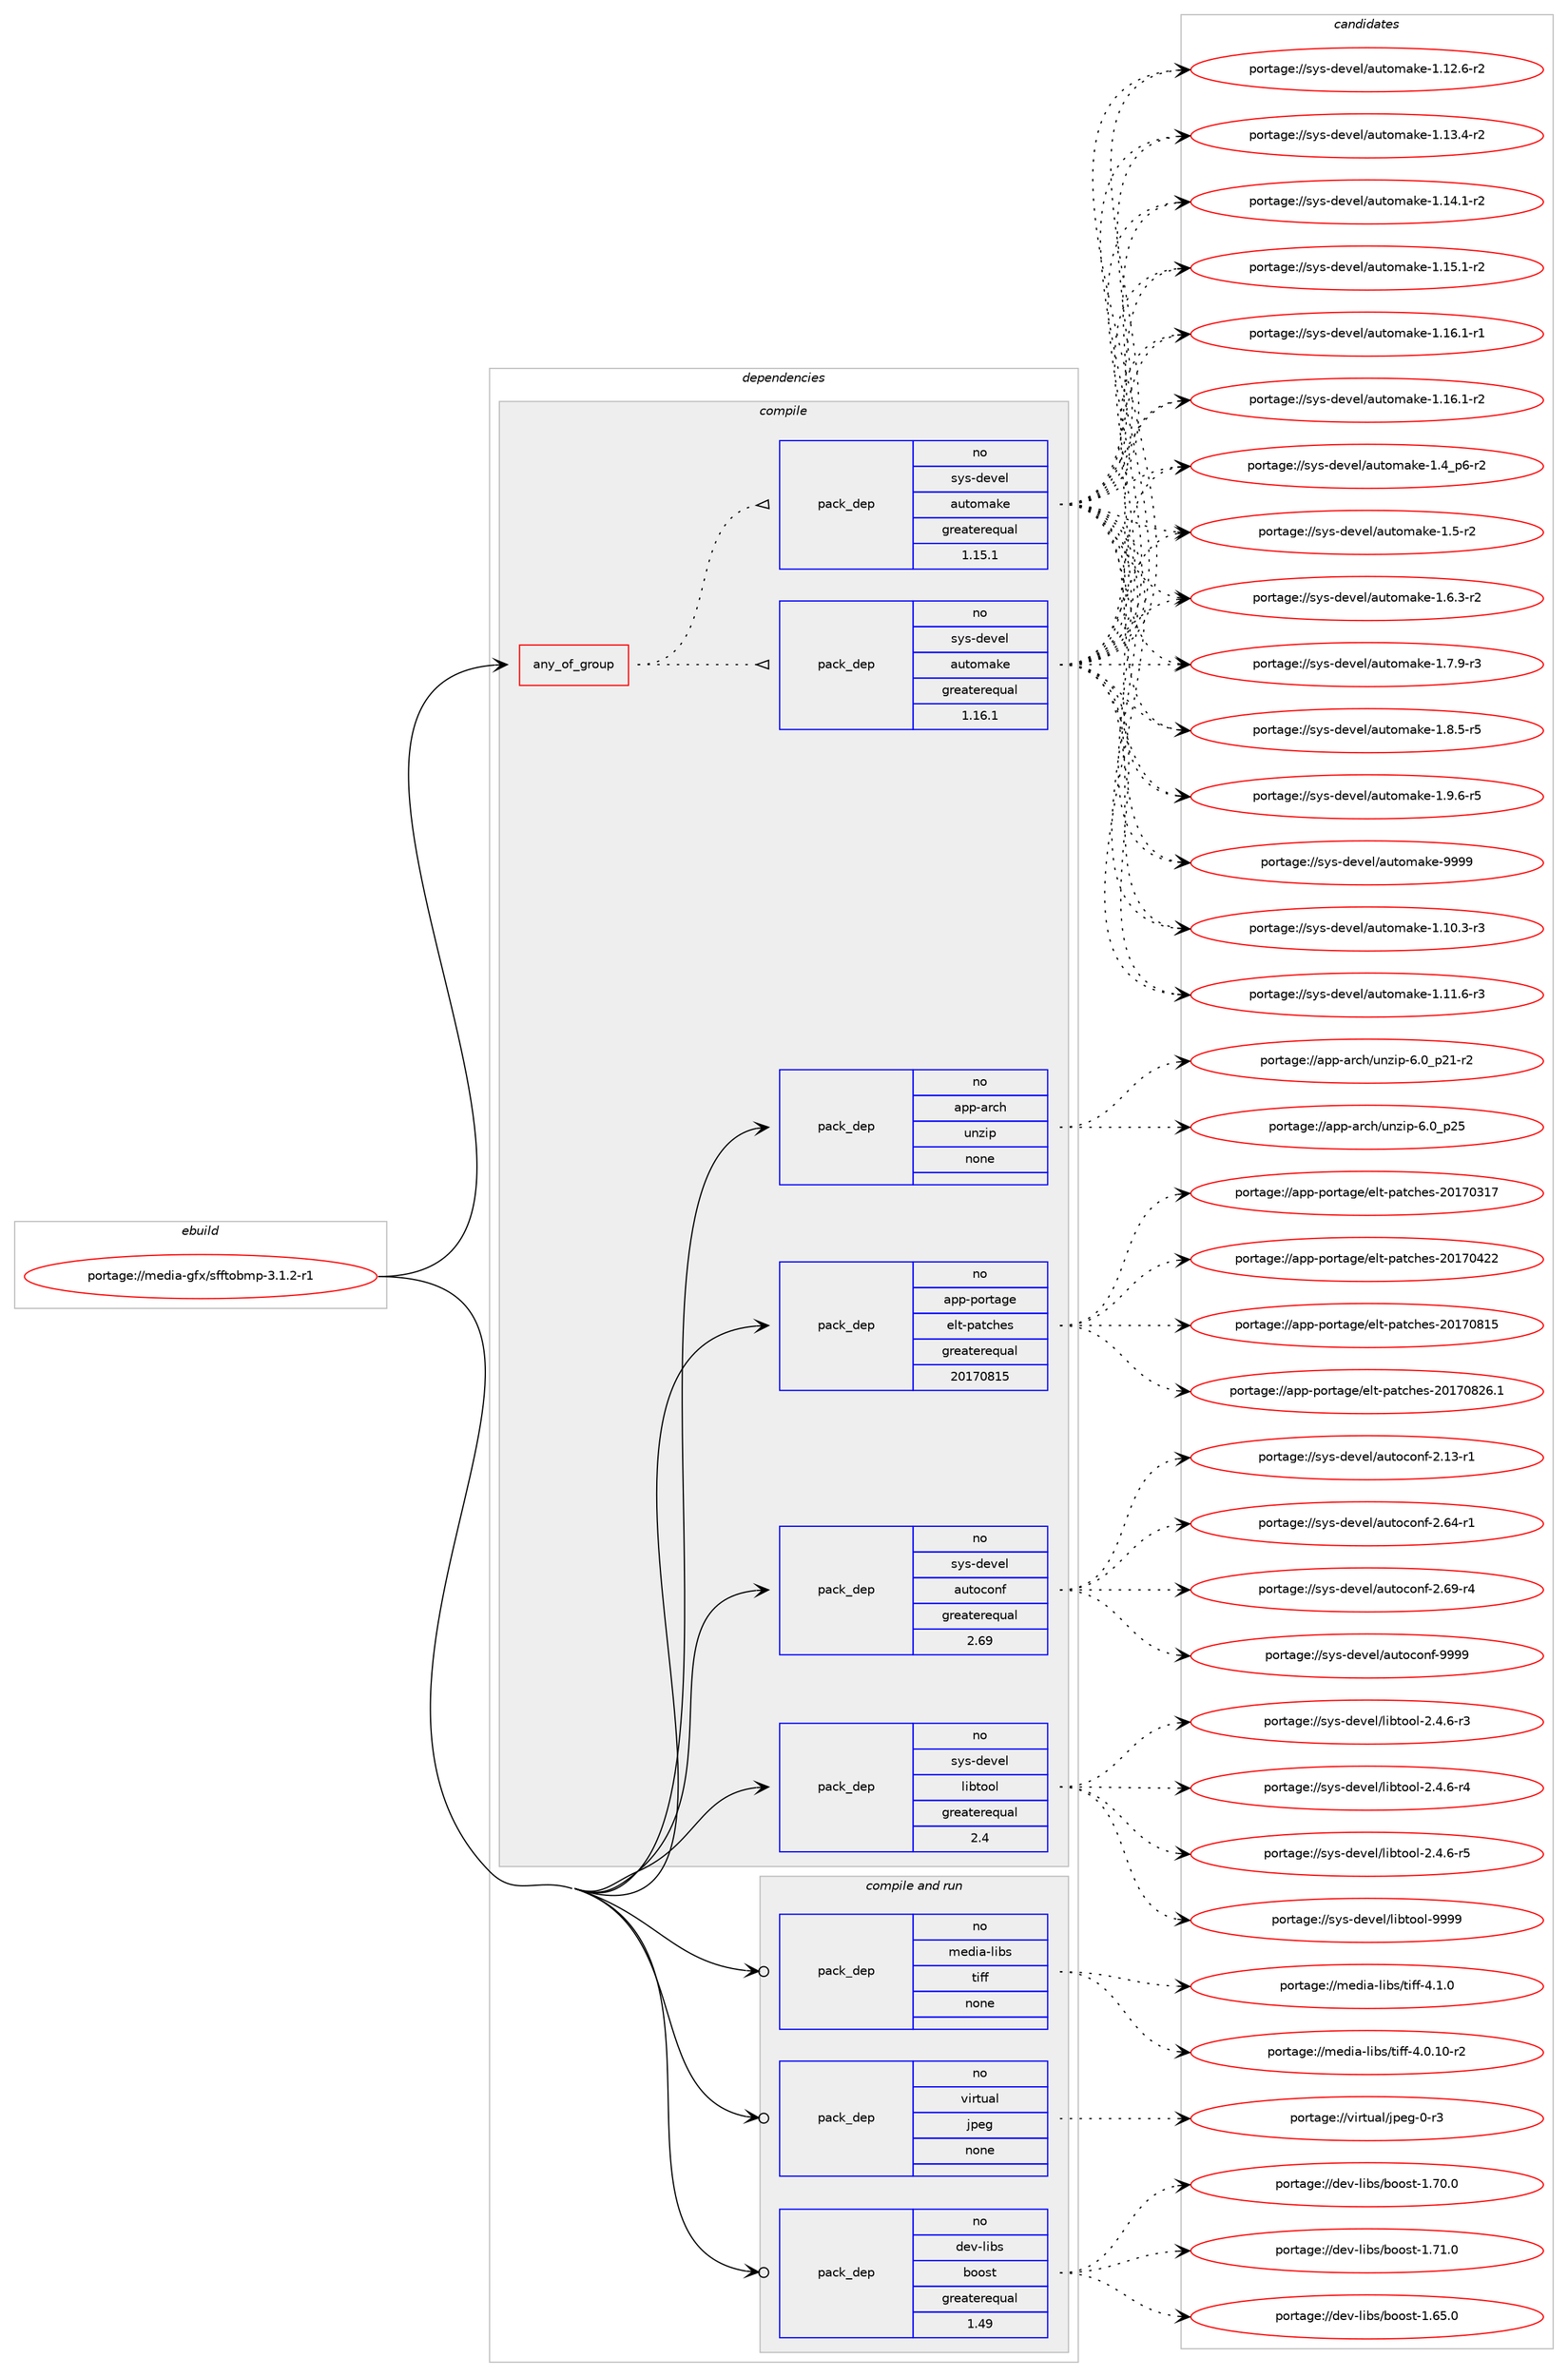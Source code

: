 digraph prolog {

# *************
# Graph options
# *************

newrank=true;
concentrate=true;
compound=true;
graph [rankdir=LR,fontname=Helvetica,fontsize=10,ranksep=1.5];#, ranksep=2.5, nodesep=0.2];
edge  [arrowhead=vee];
node  [fontname=Helvetica,fontsize=10];

# **********
# The ebuild
# **********

subgraph cluster_leftcol {
color=gray;
rank=same;
label=<<i>ebuild</i>>;
id [label="portage://media-gfx/sfftobmp-3.1.2-r1", color=red, width=4, href="../media-gfx/sfftobmp-3.1.2-r1.svg"];
}

# ****************
# The dependencies
# ****************

subgraph cluster_midcol {
color=gray;
label=<<i>dependencies</i>>;
subgraph cluster_compile {
fillcolor="#eeeeee";
style=filled;
label=<<i>compile</i>>;
subgraph any4978 {
dependency316324 [label=<<TABLE BORDER="0" CELLBORDER="1" CELLSPACING="0" CELLPADDING="4"><TR><TD CELLPADDING="10">any_of_group</TD></TR></TABLE>>, shape=none, color=red];subgraph pack232252 {
dependency316325 [label=<<TABLE BORDER="0" CELLBORDER="1" CELLSPACING="0" CELLPADDING="4" WIDTH="220"><TR><TD ROWSPAN="6" CELLPADDING="30">pack_dep</TD></TR><TR><TD WIDTH="110">no</TD></TR><TR><TD>sys-devel</TD></TR><TR><TD>automake</TD></TR><TR><TD>greaterequal</TD></TR><TR><TD>1.16.1</TD></TR></TABLE>>, shape=none, color=blue];
}
dependency316324:e -> dependency316325:w [weight=20,style="dotted",arrowhead="oinv"];
subgraph pack232253 {
dependency316326 [label=<<TABLE BORDER="0" CELLBORDER="1" CELLSPACING="0" CELLPADDING="4" WIDTH="220"><TR><TD ROWSPAN="6" CELLPADDING="30">pack_dep</TD></TR><TR><TD WIDTH="110">no</TD></TR><TR><TD>sys-devel</TD></TR><TR><TD>automake</TD></TR><TR><TD>greaterequal</TD></TR><TR><TD>1.15.1</TD></TR></TABLE>>, shape=none, color=blue];
}
dependency316324:e -> dependency316326:w [weight=20,style="dotted",arrowhead="oinv"];
}
id:e -> dependency316324:w [weight=20,style="solid",arrowhead="vee"];
subgraph pack232254 {
dependency316327 [label=<<TABLE BORDER="0" CELLBORDER="1" CELLSPACING="0" CELLPADDING="4" WIDTH="220"><TR><TD ROWSPAN="6" CELLPADDING="30">pack_dep</TD></TR><TR><TD WIDTH="110">no</TD></TR><TR><TD>app-arch</TD></TR><TR><TD>unzip</TD></TR><TR><TD>none</TD></TR><TR><TD></TD></TR></TABLE>>, shape=none, color=blue];
}
id:e -> dependency316327:w [weight=20,style="solid",arrowhead="vee"];
subgraph pack232255 {
dependency316328 [label=<<TABLE BORDER="0" CELLBORDER="1" CELLSPACING="0" CELLPADDING="4" WIDTH="220"><TR><TD ROWSPAN="6" CELLPADDING="30">pack_dep</TD></TR><TR><TD WIDTH="110">no</TD></TR><TR><TD>app-portage</TD></TR><TR><TD>elt-patches</TD></TR><TR><TD>greaterequal</TD></TR><TR><TD>20170815</TD></TR></TABLE>>, shape=none, color=blue];
}
id:e -> dependency316328:w [weight=20,style="solid",arrowhead="vee"];
subgraph pack232256 {
dependency316329 [label=<<TABLE BORDER="0" CELLBORDER="1" CELLSPACING="0" CELLPADDING="4" WIDTH="220"><TR><TD ROWSPAN="6" CELLPADDING="30">pack_dep</TD></TR><TR><TD WIDTH="110">no</TD></TR><TR><TD>sys-devel</TD></TR><TR><TD>autoconf</TD></TR><TR><TD>greaterequal</TD></TR><TR><TD>2.69</TD></TR></TABLE>>, shape=none, color=blue];
}
id:e -> dependency316329:w [weight=20,style="solid",arrowhead="vee"];
subgraph pack232257 {
dependency316330 [label=<<TABLE BORDER="0" CELLBORDER="1" CELLSPACING="0" CELLPADDING="4" WIDTH="220"><TR><TD ROWSPAN="6" CELLPADDING="30">pack_dep</TD></TR><TR><TD WIDTH="110">no</TD></TR><TR><TD>sys-devel</TD></TR><TR><TD>libtool</TD></TR><TR><TD>greaterequal</TD></TR><TR><TD>2.4</TD></TR></TABLE>>, shape=none, color=blue];
}
id:e -> dependency316330:w [weight=20,style="solid",arrowhead="vee"];
}
subgraph cluster_compileandrun {
fillcolor="#eeeeee";
style=filled;
label=<<i>compile and run</i>>;
subgraph pack232258 {
dependency316331 [label=<<TABLE BORDER="0" CELLBORDER="1" CELLSPACING="0" CELLPADDING="4" WIDTH="220"><TR><TD ROWSPAN="6" CELLPADDING="30">pack_dep</TD></TR><TR><TD WIDTH="110">no</TD></TR><TR><TD>dev-libs</TD></TR><TR><TD>boost</TD></TR><TR><TD>greaterequal</TD></TR><TR><TD>1.49</TD></TR></TABLE>>, shape=none, color=blue];
}
id:e -> dependency316331:w [weight=20,style="solid",arrowhead="odotvee"];
subgraph pack232259 {
dependency316332 [label=<<TABLE BORDER="0" CELLBORDER="1" CELLSPACING="0" CELLPADDING="4" WIDTH="220"><TR><TD ROWSPAN="6" CELLPADDING="30">pack_dep</TD></TR><TR><TD WIDTH="110">no</TD></TR><TR><TD>media-libs</TD></TR><TR><TD>tiff</TD></TR><TR><TD>none</TD></TR><TR><TD></TD></TR></TABLE>>, shape=none, color=blue];
}
id:e -> dependency316332:w [weight=20,style="solid",arrowhead="odotvee"];
subgraph pack232260 {
dependency316333 [label=<<TABLE BORDER="0" CELLBORDER="1" CELLSPACING="0" CELLPADDING="4" WIDTH="220"><TR><TD ROWSPAN="6" CELLPADDING="30">pack_dep</TD></TR><TR><TD WIDTH="110">no</TD></TR><TR><TD>virtual</TD></TR><TR><TD>jpeg</TD></TR><TR><TD>none</TD></TR><TR><TD></TD></TR></TABLE>>, shape=none, color=blue];
}
id:e -> dependency316333:w [weight=20,style="solid",arrowhead="odotvee"];
}
subgraph cluster_run {
fillcolor="#eeeeee";
style=filled;
label=<<i>run</i>>;
}
}

# **************
# The candidates
# **************

subgraph cluster_choices {
rank=same;
color=gray;
label=<<i>candidates</i>>;

subgraph choice232252 {
color=black;
nodesep=1;
choiceportage11512111545100101118101108479711711611110997107101454946494846514511451 [label="portage://sys-devel/automake-1.10.3-r3", color=red, width=4,href="../sys-devel/automake-1.10.3-r3.svg"];
choiceportage11512111545100101118101108479711711611110997107101454946494946544511451 [label="portage://sys-devel/automake-1.11.6-r3", color=red, width=4,href="../sys-devel/automake-1.11.6-r3.svg"];
choiceportage11512111545100101118101108479711711611110997107101454946495046544511450 [label="portage://sys-devel/automake-1.12.6-r2", color=red, width=4,href="../sys-devel/automake-1.12.6-r2.svg"];
choiceportage11512111545100101118101108479711711611110997107101454946495146524511450 [label="portage://sys-devel/automake-1.13.4-r2", color=red, width=4,href="../sys-devel/automake-1.13.4-r2.svg"];
choiceportage11512111545100101118101108479711711611110997107101454946495246494511450 [label="portage://sys-devel/automake-1.14.1-r2", color=red, width=4,href="../sys-devel/automake-1.14.1-r2.svg"];
choiceportage11512111545100101118101108479711711611110997107101454946495346494511450 [label="portage://sys-devel/automake-1.15.1-r2", color=red, width=4,href="../sys-devel/automake-1.15.1-r2.svg"];
choiceportage11512111545100101118101108479711711611110997107101454946495446494511449 [label="portage://sys-devel/automake-1.16.1-r1", color=red, width=4,href="../sys-devel/automake-1.16.1-r1.svg"];
choiceportage11512111545100101118101108479711711611110997107101454946495446494511450 [label="portage://sys-devel/automake-1.16.1-r2", color=red, width=4,href="../sys-devel/automake-1.16.1-r2.svg"];
choiceportage115121115451001011181011084797117116111109971071014549465295112544511450 [label="portage://sys-devel/automake-1.4_p6-r2", color=red, width=4,href="../sys-devel/automake-1.4_p6-r2.svg"];
choiceportage11512111545100101118101108479711711611110997107101454946534511450 [label="portage://sys-devel/automake-1.5-r2", color=red, width=4,href="../sys-devel/automake-1.5-r2.svg"];
choiceportage115121115451001011181011084797117116111109971071014549465446514511450 [label="portage://sys-devel/automake-1.6.3-r2", color=red, width=4,href="../sys-devel/automake-1.6.3-r2.svg"];
choiceportage115121115451001011181011084797117116111109971071014549465546574511451 [label="portage://sys-devel/automake-1.7.9-r3", color=red, width=4,href="../sys-devel/automake-1.7.9-r3.svg"];
choiceportage115121115451001011181011084797117116111109971071014549465646534511453 [label="portage://sys-devel/automake-1.8.5-r5", color=red, width=4,href="../sys-devel/automake-1.8.5-r5.svg"];
choiceportage115121115451001011181011084797117116111109971071014549465746544511453 [label="portage://sys-devel/automake-1.9.6-r5", color=red, width=4,href="../sys-devel/automake-1.9.6-r5.svg"];
choiceportage115121115451001011181011084797117116111109971071014557575757 [label="portage://sys-devel/automake-9999", color=red, width=4,href="../sys-devel/automake-9999.svg"];
dependency316325:e -> choiceportage11512111545100101118101108479711711611110997107101454946494846514511451:w [style=dotted,weight="100"];
dependency316325:e -> choiceportage11512111545100101118101108479711711611110997107101454946494946544511451:w [style=dotted,weight="100"];
dependency316325:e -> choiceportage11512111545100101118101108479711711611110997107101454946495046544511450:w [style=dotted,weight="100"];
dependency316325:e -> choiceportage11512111545100101118101108479711711611110997107101454946495146524511450:w [style=dotted,weight="100"];
dependency316325:e -> choiceportage11512111545100101118101108479711711611110997107101454946495246494511450:w [style=dotted,weight="100"];
dependency316325:e -> choiceportage11512111545100101118101108479711711611110997107101454946495346494511450:w [style=dotted,weight="100"];
dependency316325:e -> choiceportage11512111545100101118101108479711711611110997107101454946495446494511449:w [style=dotted,weight="100"];
dependency316325:e -> choiceportage11512111545100101118101108479711711611110997107101454946495446494511450:w [style=dotted,weight="100"];
dependency316325:e -> choiceportage115121115451001011181011084797117116111109971071014549465295112544511450:w [style=dotted,weight="100"];
dependency316325:e -> choiceportage11512111545100101118101108479711711611110997107101454946534511450:w [style=dotted,weight="100"];
dependency316325:e -> choiceportage115121115451001011181011084797117116111109971071014549465446514511450:w [style=dotted,weight="100"];
dependency316325:e -> choiceportage115121115451001011181011084797117116111109971071014549465546574511451:w [style=dotted,weight="100"];
dependency316325:e -> choiceportage115121115451001011181011084797117116111109971071014549465646534511453:w [style=dotted,weight="100"];
dependency316325:e -> choiceportage115121115451001011181011084797117116111109971071014549465746544511453:w [style=dotted,weight="100"];
dependency316325:e -> choiceportage115121115451001011181011084797117116111109971071014557575757:w [style=dotted,weight="100"];
}
subgraph choice232253 {
color=black;
nodesep=1;
choiceportage11512111545100101118101108479711711611110997107101454946494846514511451 [label="portage://sys-devel/automake-1.10.3-r3", color=red, width=4,href="../sys-devel/automake-1.10.3-r3.svg"];
choiceportage11512111545100101118101108479711711611110997107101454946494946544511451 [label="portage://sys-devel/automake-1.11.6-r3", color=red, width=4,href="../sys-devel/automake-1.11.6-r3.svg"];
choiceportage11512111545100101118101108479711711611110997107101454946495046544511450 [label="portage://sys-devel/automake-1.12.6-r2", color=red, width=4,href="../sys-devel/automake-1.12.6-r2.svg"];
choiceportage11512111545100101118101108479711711611110997107101454946495146524511450 [label="portage://sys-devel/automake-1.13.4-r2", color=red, width=4,href="../sys-devel/automake-1.13.4-r2.svg"];
choiceportage11512111545100101118101108479711711611110997107101454946495246494511450 [label="portage://sys-devel/automake-1.14.1-r2", color=red, width=4,href="../sys-devel/automake-1.14.1-r2.svg"];
choiceportage11512111545100101118101108479711711611110997107101454946495346494511450 [label="portage://sys-devel/automake-1.15.1-r2", color=red, width=4,href="../sys-devel/automake-1.15.1-r2.svg"];
choiceportage11512111545100101118101108479711711611110997107101454946495446494511449 [label="portage://sys-devel/automake-1.16.1-r1", color=red, width=4,href="../sys-devel/automake-1.16.1-r1.svg"];
choiceportage11512111545100101118101108479711711611110997107101454946495446494511450 [label="portage://sys-devel/automake-1.16.1-r2", color=red, width=4,href="../sys-devel/automake-1.16.1-r2.svg"];
choiceportage115121115451001011181011084797117116111109971071014549465295112544511450 [label="portage://sys-devel/automake-1.4_p6-r2", color=red, width=4,href="../sys-devel/automake-1.4_p6-r2.svg"];
choiceportage11512111545100101118101108479711711611110997107101454946534511450 [label="portage://sys-devel/automake-1.5-r2", color=red, width=4,href="../sys-devel/automake-1.5-r2.svg"];
choiceportage115121115451001011181011084797117116111109971071014549465446514511450 [label="portage://sys-devel/automake-1.6.3-r2", color=red, width=4,href="../sys-devel/automake-1.6.3-r2.svg"];
choiceportage115121115451001011181011084797117116111109971071014549465546574511451 [label="portage://sys-devel/automake-1.7.9-r3", color=red, width=4,href="../sys-devel/automake-1.7.9-r3.svg"];
choiceportage115121115451001011181011084797117116111109971071014549465646534511453 [label="portage://sys-devel/automake-1.8.5-r5", color=red, width=4,href="../sys-devel/automake-1.8.5-r5.svg"];
choiceportage115121115451001011181011084797117116111109971071014549465746544511453 [label="portage://sys-devel/automake-1.9.6-r5", color=red, width=4,href="../sys-devel/automake-1.9.6-r5.svg"];
choiceportage115121115451001011181011084797117116111109971071014557575757 [label="portage://sys-devel/automake-9999", color=red, width=4,href="../sys-devel/automake-9999.svg"];
dependency316326:e -> choiceportage11512111545100101118101108479711711611110997107101454946494846514511451:w [style=dotted,weight="100"];
dependency316326:e -> choiceportage11512111545100101118101108479711711611110997107101454946494946544511451:w [style=dotted,weight="100"];
dependency316326:e -> choiceportage11512111545100101118101108479711711611110997107101454946495046544511450:w [style=dotted,weight="100"];
dependency316326:e -> choiceportage11512111545100101118101108479711711611110997107101454946495146524511450:w [style=dotted,weight="100"];
dependency316326:e -> choiceportage11512111545100101118101108479711711611110997107101454946495246494511450:w [style=dotted,weight="100"];
dependency316326:e -> choiceportage11512111545100101118101108479711711611110997107101454946495346494511450:w [style=dotted,weight="100"];
dependency316326:e -> choiceportage11512111545100101118101108479711711611110997107101454946495446494511449:w [style=dotted,weight="100"];
dependency316326:e -> choiceportage11512111545100101118101108479711711611110997107101454946495446494511450:w [style=dotted,weight="100"];
dependency316326:e -> choiceportage115121115451001011181011084797117116111109971071014549465295112544511450:w [style=dotted,weight="100"];
dependency316326:e -> choiceportage11512111545100101118101108479711711611110997107101454946534511450:w [style=dotted,weight="100"];
dependency316326:e -> choiceportage115121115451001011181011084797117116111109971071014549465446514511450:w [style=dotted,weight="100"];
dependency316326:e -> choiceportage115121115451001011181011084797117116111109971071014549465546574511451:w [style=dotted,weight="100"];
dependency316326:e -> choiceportage115121115451001011181011084797117116111109971071014549465646534511453:w [style=dotted,weight="100"];
dependency316326:e -> choiceportage115121115451001011181011084797117116111109971071014549465746544511453:w [style=dotted,weight="100"];
dependency316326:e -> choiceportage115121115451001011181011084797117116111109971071014557575757:w [style=dotted,weight="100"];
}
subgraph choice232254 {
color=black;
nodesep=1;
choiceportage9711211245971149910447117110122105112455446489511250494511450 [label="portage://app-arch/unzip-6.0_p21-r2", color=red, width=4,href="../app-arch/unzip-6.0_p21-r2.svg"];
choiceportage971121124597114991044711711012210511245544648951125053 [label="portage://app-arch/unzip-6.0_p25", color=red, width=4,href="../app-arch/unzip-6.0_p25.svg"];
dependency316327:e -> choiceportage9711211245971149910447117110122105112455446489511250494511450:w [style=dotted,weight="100"];
dependency316327:e -> choiceportage971121124597114991044711711012210511245544648951125053:w [style=dotted,weight="100"];
}
subgraph choice232255 {
color=black;
nodesep=1;
choiceportage97112112451121111141169710310147101108116451129711699104101115455048495548514955 [label="portage://app-portage/elt-patches-20170317", color=red, width=4,href="../app-portage/elt-patches-20170317.svg"];
choiceportage97112112451121111141169710310147101108116451129711699104101115455048495548525050 [label="portage://app-portage/elt-patches-20170422", color=red, width=4,href="../app-portage/elt-patches-20170422.svg"];
choiceportage97112112451121111141169710310147101108116451129711699104101115455048495548564953 [label="portage://app-portage/elt-patches-20170815", color=red, width=4,href="../app-portage/elt-patches-20170815.svg"];
choiceportage971121124511211111411697103101471011081164511297116991041011154550484955485650544649 [label="portage://app-portage/elt-patches-20170826.1", color=red, width=4,href="../app-portage/elt-patches-20170826.1.svg"];
dependency316328:e -> choiceportage97112112451121111141169710310147101108116451129711699104101115455048495548514955:w [style=dotted,weight="100"];
dependency316328:e -> choiceportage97112112451121111141169710310147101108116451129711699104101115455048495548525050:w [style=dotted,weight="100"];
dependency316328:e -> choiceportage97112112451121111141169710310147101108116451129711699104101115455048495548564953:w [style=dotted,weight="100"];
dependency316328:e -> choiceportage971121124511211111411697103101471011081164511297116991041011154550484955485650544649:w [style=dotted,weight="100"];
}
subgraph choice232256 {
color=black;
nodesep=1;
choiceportage1151211154510010111810110847971171161119911111010245504649514511449 [label="portage://sys-devel/autoconf-2.13-r1", color=red, width=4,href="../sys-devel/autoconf-2.13-r1.svg"];
choiceportage1151211154510010111810110847971171161119911111010245504654524511449 [label="portage://sys-devel/autoconf-2.64-r1", color=red, width=4,href="../sys-devel/autoconf-2.64-r1.svg"];
choiceportage1151211154510010111810110847971171161119911111010245504654574511452 [label="portage://sys-devel/autoconf-2.69-r4", color=red, width=4,href="../sys-devel/autoconf-2.69-r4.svg"];
choiceportage115121115451001011181011084797117116111991111101024557575757 [label="portage://sys-devel/autoconf-9999", color=red, width=4,href="../sys-devel/autoconf-9999.svg"];
dependency316329:e -> choiceportage1151211154510010111810110847971171161119911111010245504649514511449:w [style=dotted,weight="100"];
dependency316329:e -> choiceportage1151211154510010111810110847971171161119911111010245504654524511449:w [style=dotted,weight="100"];
dependency316329:e -> choiceportage1151211154510010111810110847971171161119911111010245504654574511452:w [style=dotted,weight="100"];
dependency316329:e -> choiceportage115121115451001011181011084797117116111991111101024557575757:w [style=dotted,weight="100"];
}
subgraph choice232257 {
color=black;
nodesep=1;
choiceportage1151211154510010111810110847108105981161111111084550465246544511451 [label="portage://sys-devel/libtool-2.4.6-r3", color=red, width=4,href="../sys-devel/libtool-2.4.6-r3.svg"];
choiceportage1151211154510010111810110847108105981161111111084550465246544511452 [label="portage://sys-devel/libtool-2.4.6-r4", color=red, width=4,href="../sys-devel/libtool-2.4.6-r4.svg"];
choiceportage1151211154510010111810110847108105981161111111084550465246544511453 [label="portage://sys-devel/libtool-2.4.6-r5", color=red, width=4,href="../sys-devel/libtool-2.4.6-r5.svg"];
choiceportage1151211154510010111810110847108105981161111111084557575757 [label="portage://sys-devel/libtool-9999", color=red, width=4,href="../sys-devel/libtool-9999.svg"];
dependency316330:e -> choiceportage1151211154510010111810110847108105981161111111084550465246544511451:w [style=dotted,weight="100"];
dependency316330:e -> choiceportage1151211154510010111810110847108105981161111111084550465246544511452:w [style=dotted,weight="100"];
dependency316330:e -> choiceportage1151211154510010111810110847108105981161111111084550465246544511453:w [style=dotted,weight="100"];
dependency316330:e -> choiceportage1151211154510010111810110847108105981161111111084557575757:w [style=dotted,weight="100"];
}
subgraph choice232258 {
color=black;
nodesep=1;
choiceportage1001011184510810598115479811111111511645494654534648 [label="portage://dev-libs/boost-1.65.0", color=red, width=4,href="../dev-libs/boost-1.65.0.svg"];
choiceportage1001011184510810598115479811111111511645494655484648 [label="portage://dev-libs/boost-1.70.0", color=red, width=4,href="../dev-libs/boost-1.70.0.svg"];
choiceportage1001011184510810598115479811111111511645494655494648 [label="portage://dev-libs/boost-1.71.0", color=red, width=4,href="../dev-libs/boost-1.71.0.svg"];
dependency316331:e -> choiceportage1001011184510810598115479811111111511645494654534648:w [style=dotted,weight="100"];
dependency316331:e -> choiceportage1001011184510810598115479811111111511645494655484648:w [style=dotted,weight="100"];
dependency316331:e -> choiceportage1001011184510810598115479811111111511645494655494648:w [style=dotted,weight="100"];
}
subgraph choice232259 {
color=black;
nodesep=1;
choiceportage10910110010597451081059811547116105102102455246484649484511450 [label="portage://media-libs/tiff-4.0.10-r2", color=red, width=4,href="../media-libs/tiff-4.0.10-r2.svg"];
choiceportage10910110010597451081059811547116105102102455246494648 [label="portage://media-libs/tiff-4.1.0", color=red, width=4,href="../media-libs/tiff-4.1.0.svg"];
dependency316332:e -> choiceportage10910110010597451081059811547116105102102455246484649484511450:w [style=dotted,weight="100"];
dependency316332:e -> choiceportage10910110010597451081059811547116105102102455246494648:w [style=dotted,weight="100"];
}
subgraph choice232260 {
color=black;
nodesep=1;
choiceportage118105114116117971084710611210110345484511451 [label="portage://virtual/jpeg-0-r3", color=red, width=4,href="../virtual/jpeg-0-r3.svg"];
dependency316333:e -> choiceportage118105114116117971084710611210110345484511451:w [style=dotted,weight="100"];
}
}

}
